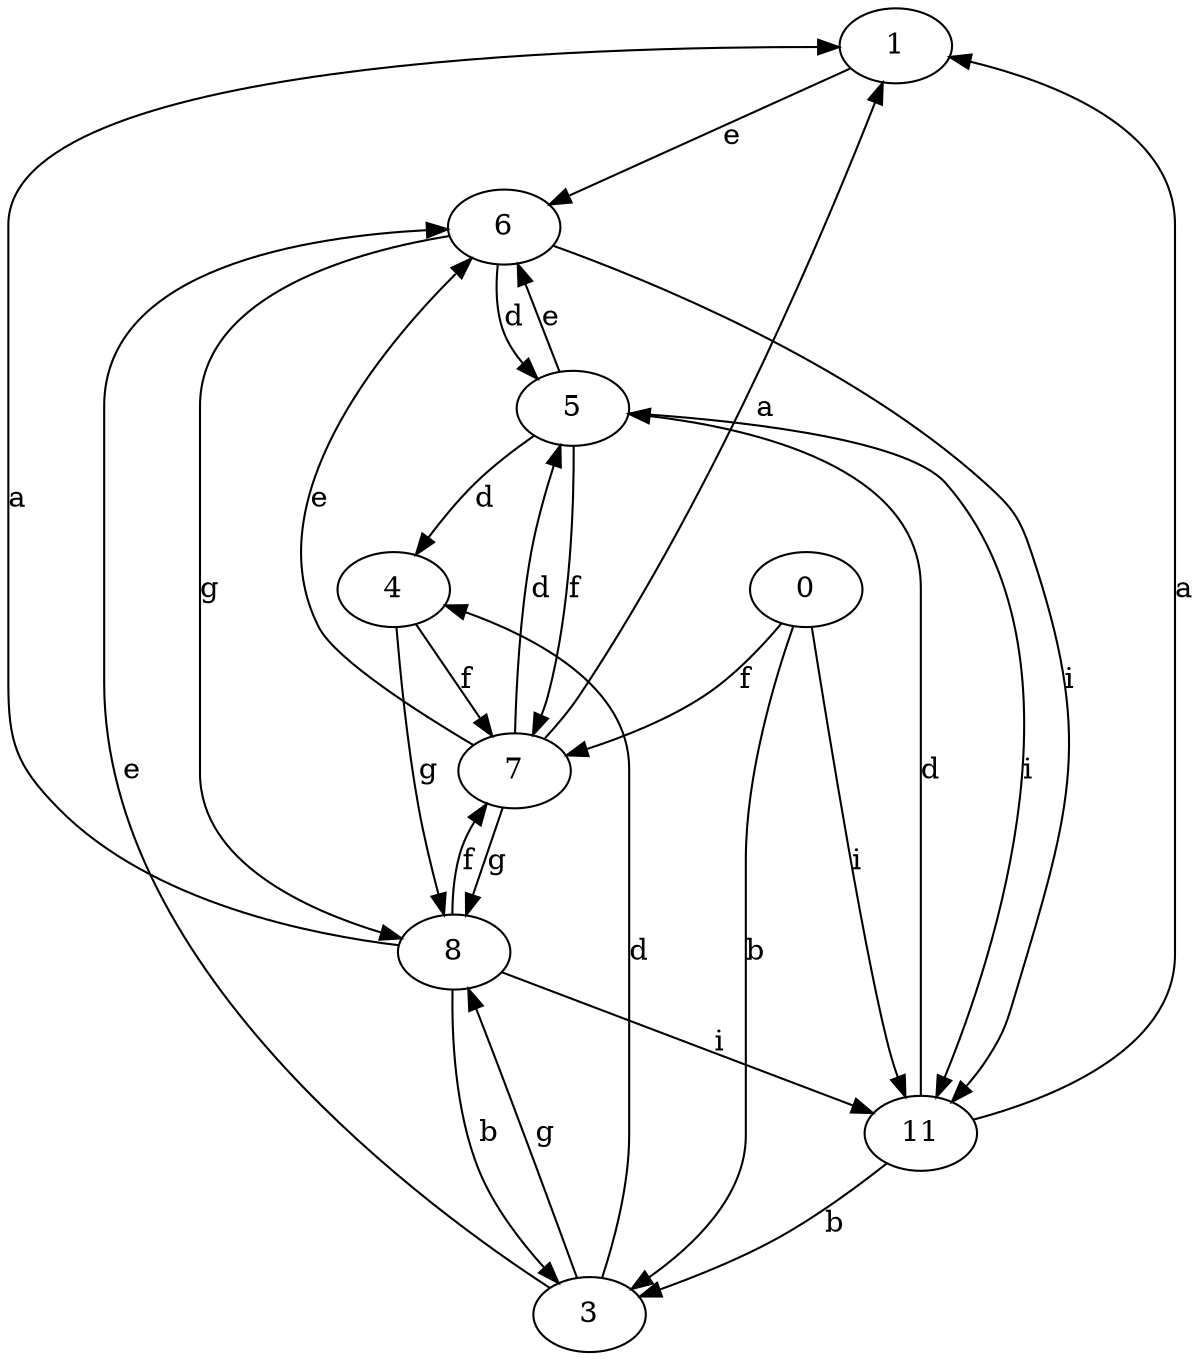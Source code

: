 strict digraph  {
1;
3;
4;
5;
0;
6;
7;
8;
11;
1 -> 6  [label=e];
3 -> 4  [label=d];
3 -> 6  [label=e];
3 -> 8  [label=g];
4 -> 7  [label=f];
4 -> 8  [label=g];
5 -> 4  [label=d];
5 -> 6  [label=e];
5 -> 7  [label=f];
5 -> 11  [label=i];
0 -> 3  [label=b];
0 -> 7  [label=f];
0 -> 11  [label=i];
6 -> 5  [label=d];
6 -> 8  [label=g];
6 -> 11  [label=i];
7 -> 1  [label=a];
7 -> 5  [label=d];
7 -> 6  [label=e];
7 -> 8  [label=g];
8 -> 1  [label=a];
8 -> 3  [label=b];
8 -> 7  [label=f];
8 -> 11  [label=i];
11 -> 1  [label=a];
11 -> 3  [label=b];
11 -> 5  [label=d];
}
